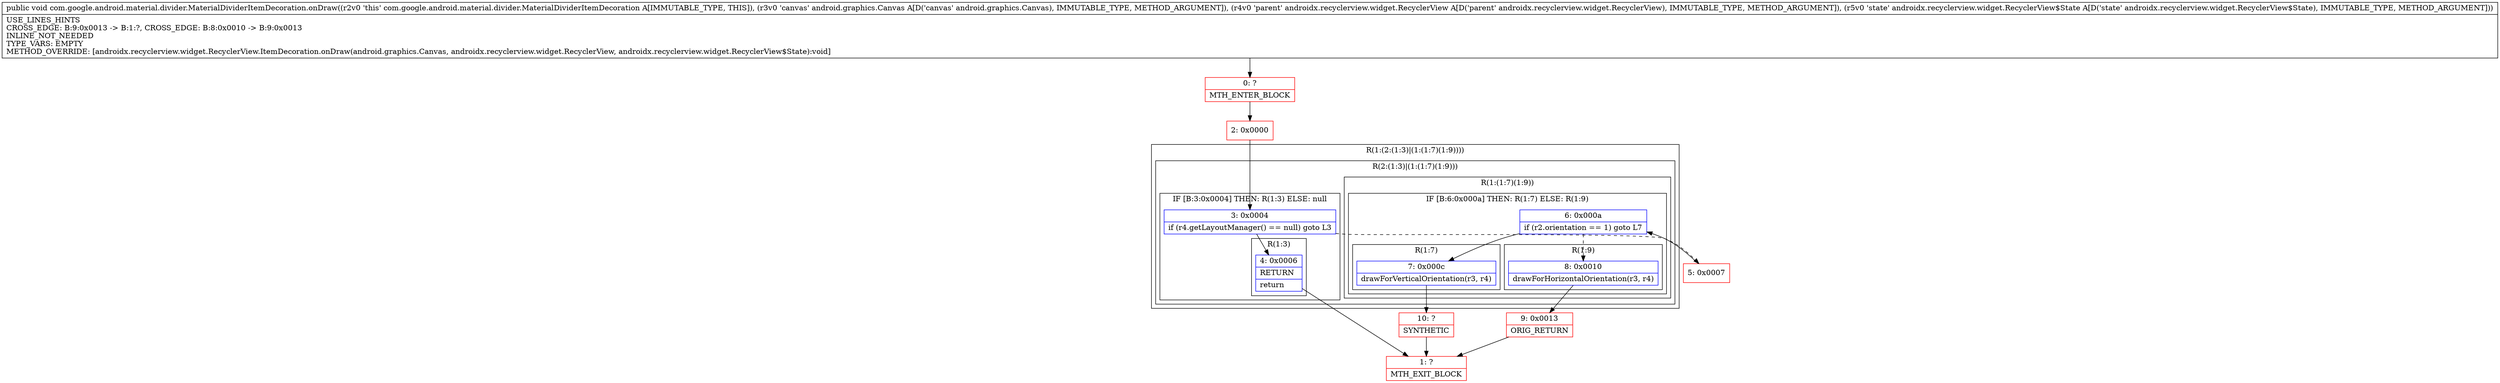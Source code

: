 digraph "CFG forcom.google.android.material.divider.MaterialDividerItemDecoration.onDraw(Landroid\/graphics\/Canvas;Landroidx\/recyclerview\/widget\/RecyclerView;Landroidx\/recyclerview\/widget\/RecyclerView$State;)V" {
subgraph cluster_Region_69983917 {
label = "R(1:(2:(1:3)|(1:(1:7)(1:9))))";
node [shape=record,color=blue];
subgraph cluster_Region_264601179 {
label = "R(2:(1:3)|(1:(1:7)(1:9)))";
node [shape=record,color=blue];
subgraph cluster_IfRegion_1101620669 {
label = "IF [B:3:0x0004] THEN: R(1:3) ELSE: null";
node [shape=record,color=blue];
Node_3 [shape=record,label="{3\:\ 0x0004|if (r4.getLayoutManager() == null) goto L3\l}"];
subgraph cluster_Region_2102886862 {
label = "R(1:3)";
node [shape=record,color=blue];
Node_4 [shape=record,label="{4\:\ 0x0006|RETURN\l|return\l}"];
}
}
subgraph cluster_Region_659814015 {
label = "R(1:(1:7)(1:9))";
node [shape=record,color=blue];
subgraph cluster_IfRegion_54551400 {
label = "IF [B:6:0x000a] THEN: R(1:7) ELSE: R(1:9)";
node [shape=record,color=blue];
Node_6 [shape=record,label="{6\:\ 0x000a|if (r2.orientation == 1) goto L7\l}"];
subgraph cluster_Region_156133936 {
label = "R(1:7)";
node [shape=record,color=blue];
Node_7 [shape=record,label="{7\:\ 0x000c|drawForVerticalOrientation(r3, r4)\l}"];
}
subgraph cluster_Region_1213649702 {
label = "R(1:9)";
node [shape=record,color=blue];
Node_8 [shape=record,label="{8\:\ 0x0010|drawForHorizontalOrientation(r3, r4)\l}"];
}
}
}
}
}
Node_0 [shape=record,color=red,label="{0\:\ ?|MTH_ENTER_BLOCK\l}"];
Node_2 [shape=record,color=red,label="{2\:\ 0x0000}"];
Node_1 [shape=record,color=red,label="{1\:\ ?|MTH_EXIT_BLOCK\l}"];
Node_5 [shape=record,color=red,label="{5\:\ 0x0007}"];
Node_10 [shape=record,color=red,label="{10\:\ ?|SYNTHETIC\l}"];
Node_9 [shape=record,color=red,label="{9\:\ 0x0013|ORIG_RETURN\l}"];
MethodNode[shape=record,label="{public void com.google.android.material.divider.MaterialDividerItemDecoration.onDraw((r2v0 'this' com.google.android.material.divider.MaterialDividerItemDecoration A[IMMUTABLE_TYPE, THIS]), (r3v0 'canvas' android.graphics.Canvas A[D('canvas' android.graphics.Canvas), IMMUTABLE_TYPE, METHOD_ARGUMENT]), (r4v0 'parent' androidx.recyclerview.widget.RecyclerView A[D('parent' androidx.recyclerview.widget.RecyclerView), IMMUTABLE_TYPE, METHOD_ARGUMENT]), (r5v0 'state' androidx.recyclerview.widget.RecyclerView$State A[D('state' androidx.recyclerview.widget.RecyclerView$State), IMMUTABLE_TYPE, METHOD_ARGUMENT]))  | USE_LINES_HINTS\lCROSS_EDGE: B:9:0x0013 \-\> B:1:?, CROSS_EDGE: B:8:0x0010 \-\> B:9:0x0013\lINLINE_NOT_NEEDED\lTYPE_VARS: EMPTY\lMETHOD_OVERRIDE: [androidx.recyclerview.widget.RecyclerView.ItemDecoration.onDraw(android.graphics.Canvas, androidx.recyclerview.widget.RecyclerView, androidx.recyclerview.widget.RecyclerView$State):void]\l}"];
MethodNode -> Node_0;Node_3 -> Node_4;
Node_3 -> Node_5[style=dashed];
Node_4 -> Node_1;
Node_6 -> Node_7;
Node_6 -> Node_8[style=dashed];
Node_7 -> Node_10;
Node_8 -> Node_9;
Node_0 -> Node_2;
Node_2 -> Node_3;
Node_5 -> Node_6;
Node_10 -> Node_1;
Node_9 -> Node_1;
}

